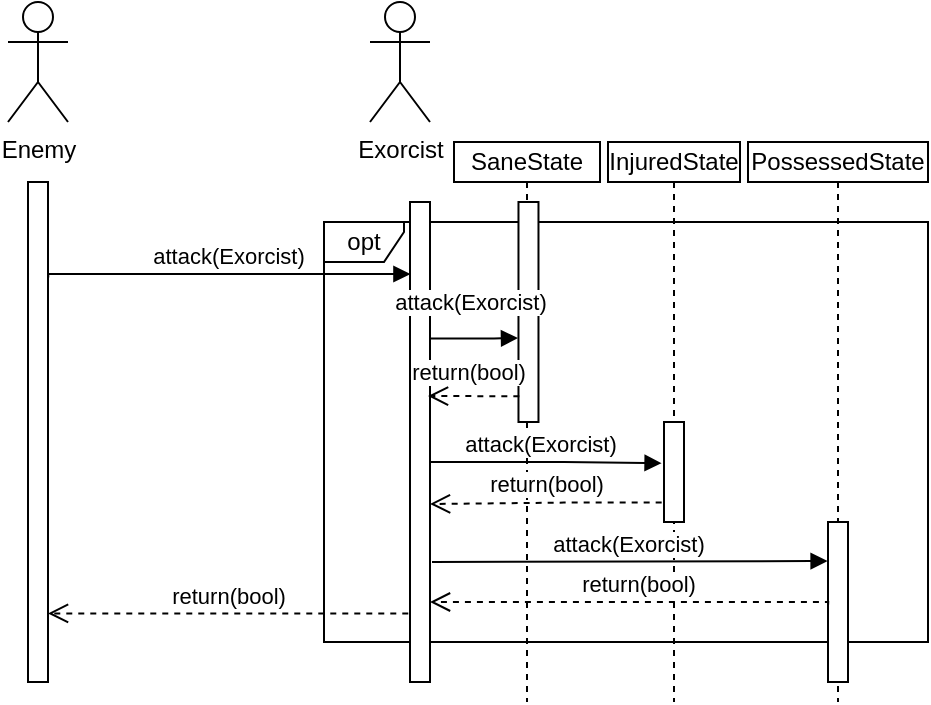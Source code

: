 <mxfile version="15.7.3" type="device"><diagram id="C9dVoqc_lxMAhkLL1Iwj" name="Enemy"><mxGraphModel dx="818" dy="-617" grid="1" gridSize="10" guides="1" tooltips="1" connect="1" arrows="1" fold="1" page="1" pageScale="1" pageWidth="850" pageHeight="1100" math="0" shadow="0"><root><mxCell id="0"/><mxCell id="1" parent="0"/><mxCell id="kiDxaRepdz4J-lollfr_-2" value="Enemy" style="shape=umlActor;verticalLabelPosition=bottom;verticalAlign=top;html=1;" parent="1" vertex="1"><mxGeometry x="140" y="1160" width="30" height="60" as="geometry"/></mxCell><mxCell id="kiDxaRepdz4J-lollfr_-3" value="opt" style="shape=umlFrame;whiteSpace=wrap;html=1;width=40;height=20;" parent="1" vertex="1"><mxGeometry x="298" y="1270" width="302" height="210" as="geometry"/></mxCell><mxCell id="kiDxaRepdz4J-lollfr_-4" value="" style="html=1;points=[];perimeter=orthogonalPerimeter;" parent="1" vertex="1"><mxGeometry x="150" y="1250" width="10" height="250" as="geometry"/></mxCell><mxCell id="kiDxaRepdz4J-lollfr_-5" value="" style="html=1;points=[];perimeter=orthogonalPerimeter;" parent="1" vertex="1"><mxGeometry x="341" y="1260" width="10" height="240" as="geometry"/></mxCell><mxCell id="kiDxaRepdz4J-lollfr_-6" value="Exorcist" style="shape=umlActor;verticalLabelPosition=bottom;verticalAlign=top;html=1;" parent="1" vertex="1"><mxGeometry x="321" y="1160" width="30" height="60" as="geometry"/></mxCell><mxCell id="kiDxaRepdz4J-lollfr_-7" value="attack(Exorcist)" style="html=1;verticalAlign=bottom;endArrow=block;rounded=0;edgeStyle=orthogonalEdgeStyle;exitX=1.014;exitY=0.129;exitDx=0;exitDy=0;exitPerimeter=0;entryX=0.022;entryY=0.125;entryDx=0;entryDy=0;entryPerimeter=0;" parent="1" edge="1"><mxGeometry width="80" relative="1" as="geometry"><mxPoint x="160.14" y="1297.76" as="sourcePoint"/><mxPoint x="341.22" y="1296.0" as="targetPoint"/><Array as="points"><mxPoint x="160" y="1296"/></Array></mxGeometry></mxCell><mxCell id="kiDxaRepdz4J-lollfr_-8" value="return(bool)" style="html=1;verticalAlign=bottom;endArrow=open;dashed=1;endSize=8;rounded=0;edgeStyle=orthogonalEdgeStyle;exitX=-0.086;exitY=0.388;exitDx=0;exitDy=0;exitPerimeter=0;" parent="1" edge="1"><mxGeometry relative="1" as="geometry"><mxPoint x="340.14" y="1465.72" as="sourcePoint"/><mxPoint x="160" y="1465.7" as="targetPoint"/><Array as="points"><mxPoint x="230" y="1466"/><mxPoint x="230" y="1466"/></Array></mxGeometry></mxCell><mxCell id="kiDxaRepdz4J-lollfr_-12" value="SaneState" style="shape=umlLifeline;perimeter=lifelinePerimeter;whiteSpace=wrap;html=1;container=1;collapsible=0;recursiveResize=0;outlineConnect=0;size=20;" parent="1" vertex="1"><mxGeometry x="363" y="1230" width="73" height="280" as="geometry"/></mxCell><mxCell id="kiDxaRepdz4J-lollfr_-13" value="" style="html=1;points=[];perimeter=orthogonalPerimeter;" parent="kiDxaRepdz4J-lollfr_-12" vertex="1"><mxGeometry x="32.24" y="30" width="10" height="110" as="geometry"/></mxCell><mxCell id="kiDxaRepdz4J-lollfr_-22" value="attack(Exorcist)" style="html=1;verticalAlign=bottom;endArrow=block;rounded=0;edgeStyle=orthogonalEdgeStyle;exitX=0.995;exitY=0.28;exitDx=0;exitDy=0;exitPerimeter=0;" parent="kiDxaRepdz4J-lollfr_-12" edge="1"><mxGeometry x="-0.066" y="9" width="80" relative="1" as="geometry"><mxPoint x="-12.05" y="98.2" as="sourcePoint"/><mxPoint x="32" y="98" as="targetPoint"/><Array as="points"><mxPoint x="20" y="98"/></Array><mxPoint as="offset"/></mxGeometry></mxCell><mxCell id="kiDxaRepdz4J-lollfr_-14" value="PossessedState" style="shape=umlLifeline;perimeter=lifelinePerimeter;whiteSpace=wrap;html=1;container=1;collapsible=0;recursiveResize=0;outlineConnect=0;size=20;" parent="1" vertex="1"><mxGeometry x="510" y="1230" width="90" height="280" as="geometry"/></mxCell><mxCell id="kiDxaRepdz4J-lollfr_-15" value="" style="html=1;points=[];perimeter=orthogonalPerimeter;" parent="kiDxaRepdz4J-lollfr_-14" vertex="1"><mxGeometry x="40" y="190" width="10" height="80" as="geometry"/></mxCell><mxCell id="kiDxaRepdz4J-lollfr_-16" value="InjuredState" style="shape=umlLifeline;perimeter=lifelinePerimeter;whiteSpace=wrap;html=1;container=1;collapsible=0;recursiveResize=0;outlineConnect=0;size=20;" parent="1" vertex="1"><mxGeometry x="440" y="1230" width="66" height="280" as="geometry"/></mxCell><mxCell id="kiDxaRepdz4J-lollfr_-17" value="" style="html=1;points=[];perimeter=orthogonalPerimeter;" parent="kiDxaRepdz4J-lollfr_-16" vertex="1"><mxGeometry x="28" y="140" width="10" height="50" as="geometry"/></mxCell><mxCell id="kiDxaRepdz4J-lollfr_-18" value="return(bool)" style="html=1;verticalAlign=bottom;endArrow=open;dashed=1;endSize=8;rounded=0;edgeStyle=orthogonalEdgeStyle;exitX=0.005;exitY=0.492;exitDx=0;exitDy=0;exitPerimeter=0;" parent="1" edge="1"><mxGeometry x="-0.044" relative="1" as="geometry"><mxPoint x="550.05" y="1461.36" as="sourcePoint"/><mxPoint x="351.0" y="1460" as="targetPoint"/><Array as="points"><mxPoint x="550" y="1460"/></Array><mxPoint as="offset"/></mxGeometry></mxCell><mxCell id="kiDxaRepdz4J-lollfr_-20" value="attack(Exorcist)" style="html=1;verticalAlign=bottom;endArrow=block;rounded=0;edgeStyle=orthogonalEdgeStyle;exitX=1;exitY=0.317;exitDx=0;exitDy=0;exitPerimeter=0;entryX=-0.121;entryY=0.312;entryDx=0;entryDy=0;entryPerimeter=0;" parent="1" edge="1"><mxGeometry width="80" relative="1" as="geometry"><mxPoint x="351.0" y="1385.48" as="sourcePoint"/><mxPoint x="466.79" y="1390.6" as="targetPoint"/><Array as="points"><mxPoint x="351" y="1390"/><mxPoint x="418" y="1390"/></Array></mxGeometry></mxCell><mxCell id="kiDxaRepdz4J-lollfr_-21" value="return(bool)" style="html=1;verticalAlign=bottom;endArrow=open;dashed=1;endSize=8;rounded=0;edgeStyle=orthogonalEdgeStyle;exitX=-0.117;exitY=0.706;exitDx=0;exitDy=0;exitPerimeter=0;" parent="1" edge="1"><mxGeometry relative="1" as="geometry"><mxPoint x="466.83" y="1410.3" as="sourcePoint"/><mxPoint x="351.0" y="1411.0" as="targetPoint"/><Array as="points"><mxPoint x="418" y="1410"/></Array></mxGeometry></mxCell><mxCell id="kiDxaRepdz4J-lollfr_-24" value="attack(Exorcist)" style="html=1;verticalAlign=bottom;endArrow=block;rounded=0;edgeStyle=orthogonalEdgeStyle;entryX=-0.024;entryY=0.169;entryDx=0;entryDy=0;entryPerimeter=0;" parent="1" edge="1"><mxGeometry x="-0.009" width="80" relative="1" as="geometry"><mxPoint x="352" y="1440" as="sourcePoint"/><mxPoint x="549.76" y="1439.52" as="targetPoint"/><Array as="points"><mxPoint x="550" y="1440"/></Array><mxPoint as="offset"/></mxGeometry></mxCell><mxCell id="kiDxaRepdz4J-lollfr_-23" value="return(bool)" style="html=1;verticalAlign=bottom;endArrow=open;dashed=1;endSize=8;rounded=0;edgeStyle=orthogonalEdgeStyle;" parent="1" edge="1"><mxGeometry x="0.124" y="-3" relative="1" as="geometry"><mxPoint x="395.67" y="1357.12" as="sourcePoint"/><mxPoint x="350" y="1357" as="targetPoint"/><Array as="points"><mxPoint x="395.67" y="1357.12"/></Array><mxPoint as="offset"/></mxGeometry></mxCell></root></mxGraphModel></diagram></mxfile>
